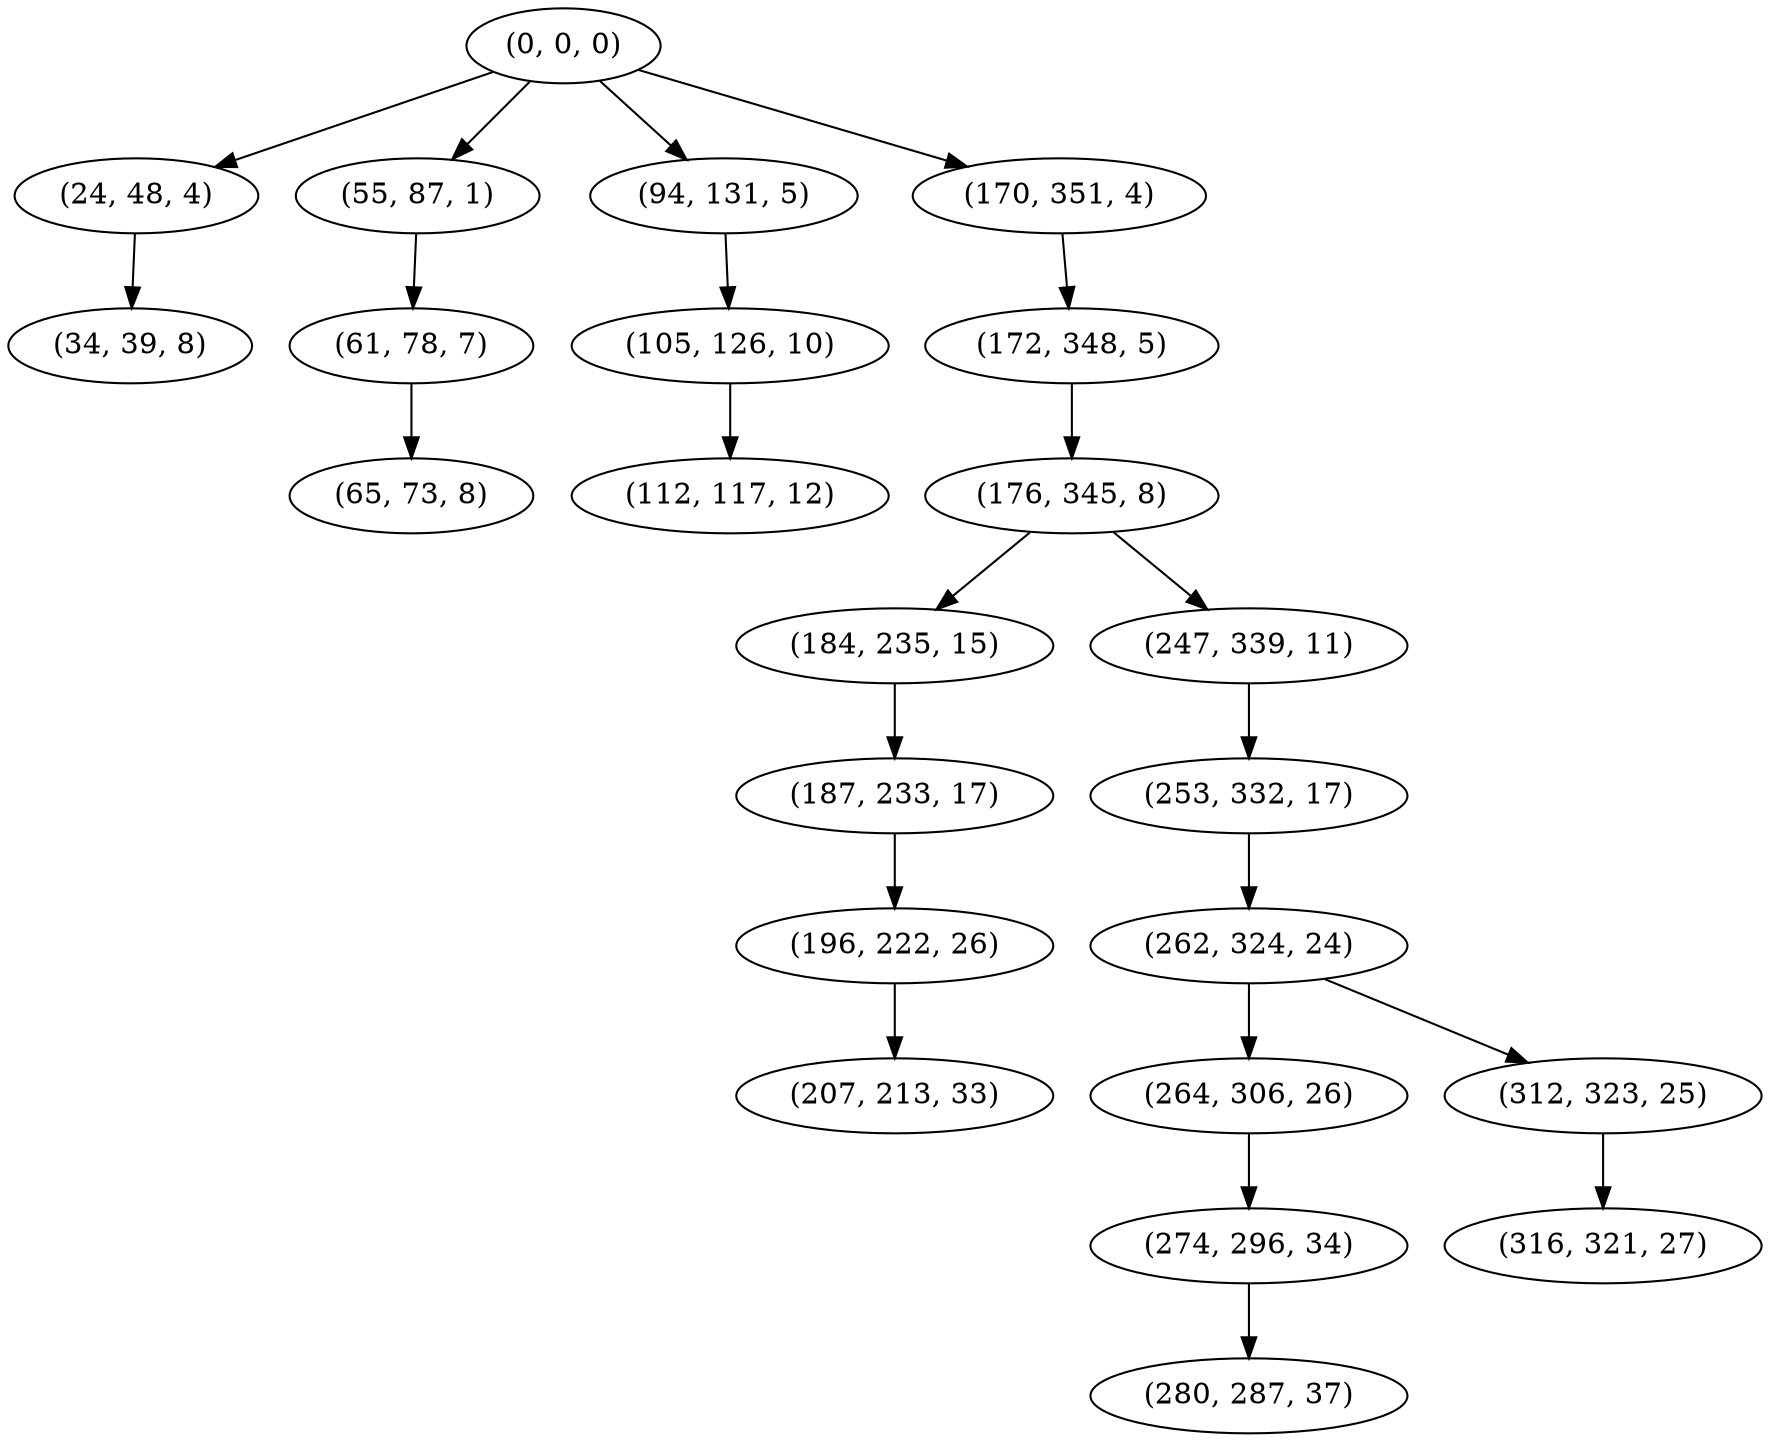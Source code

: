 digraph tree {
    "(0, 0, 0)";
    "(24, 48, 4)";
    "(34, 39, 8)";
    "(55, 87, 1)";
    "(61, 78, 7)";
    "(65, 73, 8)";
    "(94, 131, 5)";
    "(105, 126, 10)";
    "(112, 117, 12)";
    "(170, 351, 4)";
    "(172, 348, 5)";
    "(176, 345, 8)";
    "(184, 235, 15)";
    "(187, 233, 17)";
    "(196, 222, 26)";
    "(207, 213, 33)";
    "(247, 339, 11)";
    "(253, 332, 17)";
    "(262, 324, 24)";
    "(264, 306, 26)";
    "(274, 296, 34)";
    "(280, 287, 37)";
    "(312, 323, 25)";
    "(316, 321, 27)";
    "(0, 0, 0)" -> "(24, 48, 4)";
    "(0, 0, 0)" -> "(55, 87, 1)";
    "(0, 0, 0)" -> "(94, 131, 5)";
    "(0, 0, 0)" -> "(170, 351, 4)";
    "(24, 48, 4)" -> "(34, 39, 8)";
    "(55, 87, 1)" -> "(61, 78, 7)";
    "(61, 78, 7)" -> "(65, 73, 8)";
    "(94, 131, 5)" -> "(105, 126, 10)";
    "(105, 126, 10)" -> "(112, 117, 12)";
    "(170, 351, 4)" -> "(172, 348, 5)";
    "(172, 348, 5)" -> "(176, 345, 8)";
    "(176, 345, 8)" -> "(184, 235, 15)";
    "(176, 345, 8)" -> "(247, 339, 11)";
    "(184, 235, 15)" -> "(187, 233, 17)";
    "(187, 233, 17)" -> "(196, 222, 26)";
    "(196, 222, 26)" -> "(207, 213, 33)";
    "(247, 339, 11)" -> "(253, 332, 17)";
    "(253, 332, 17)" -> "(262, 324, 24)";
    "(262, 324, 24)" -> "(264, 306, 26)";
    "(262, 324, 24)" -> "(312, 323, 25)";
    "(264, 306, 26)" -> "(274, 296, 34)";
    "(274, 296, 34)" -> "(280, 287, 37)";
    "(312, 323, 25)" -> "(316, 321, 27)";
}
